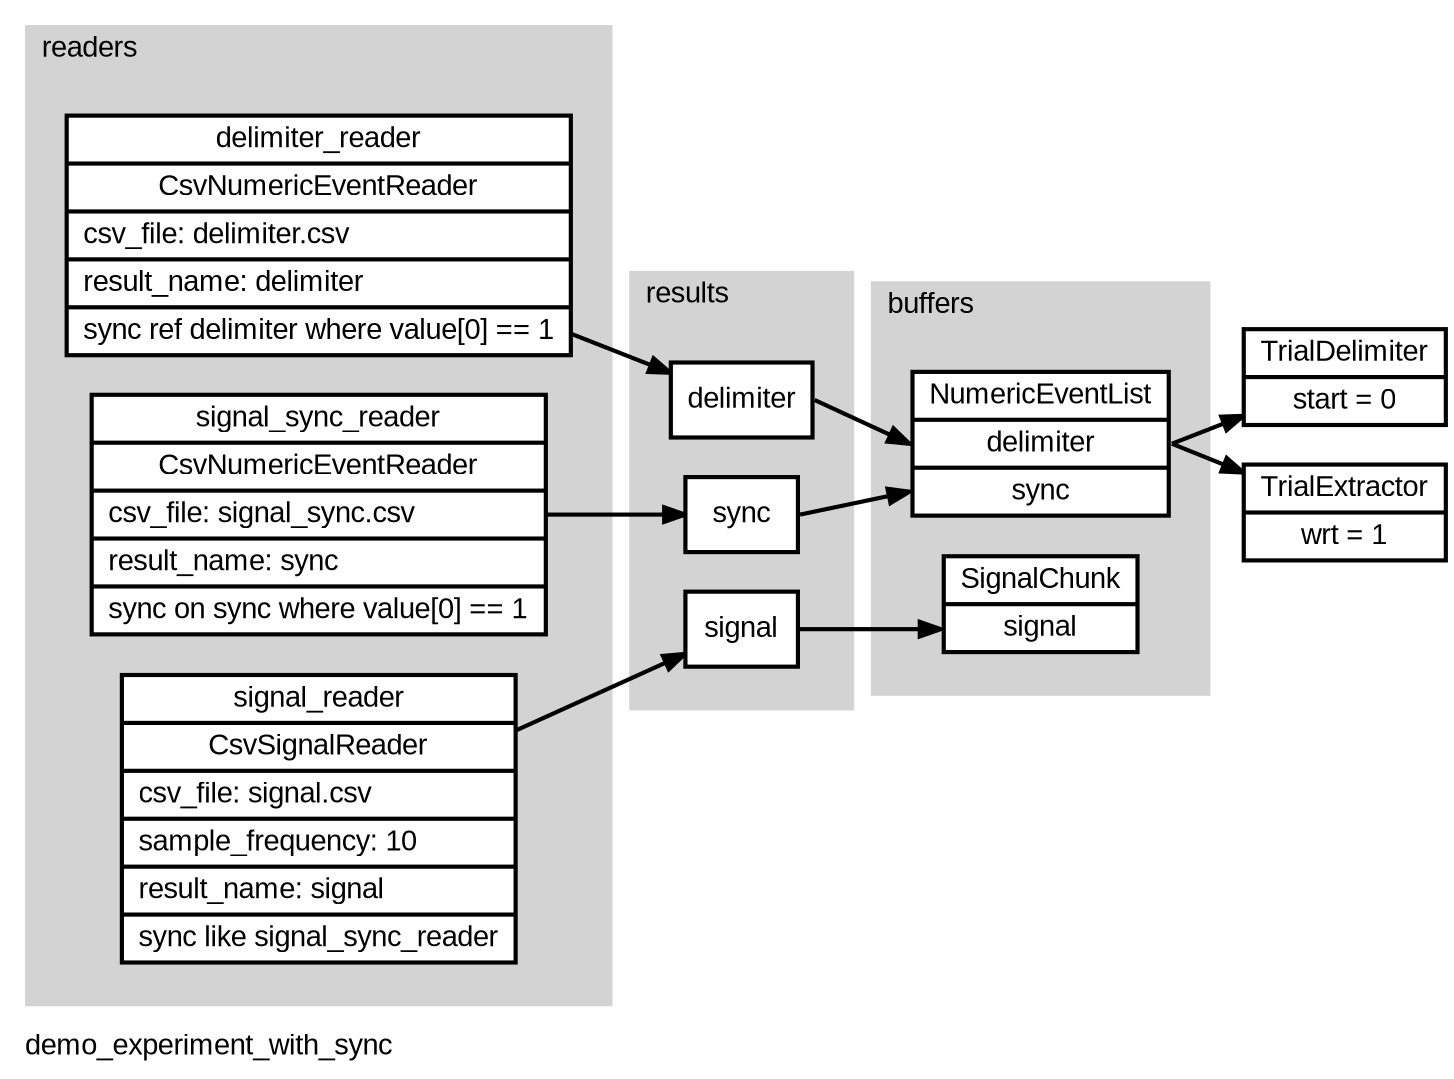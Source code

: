 digraph demo_experiment_with_sync {
	graph [fontname=Arial label=demo_experiment_with_sync labeljust=l outputorder=edgesfirst overlap=scale rankdir=LR splines=false]
	node [fillcolor=white fontname=Arial penwidth=2.0 shape=record style=filled]
	edge [fontname=Arial penwidth=2.0]
	subgraph cluster_buffers {
		graph [bgcolor=lightgray color=transparent fontname=Arial label=buffers margin=20 rank=same]
		numeric_event_list [label="NumericEventList|<delimiter>delimiter|<sync>sync"]
		signal_chunk [label="SignalChunk|<signal>signal"]
	}
	trial_delimiter [label="TrialDelimiter|start = 0"]
	numeric_event_list:delimiter:e -> trial_delimiter
	trial_extractor [label="TrialExtractor|wrt = 1"]
	numeric_event_list:delimiter:e -> trial_extractor
	subgraph cluster_enhancers {
		graph [bgcolor=lightgray color=transparent fontname=Arial label=enhancers margin=20 rank=same]
	}
	subgraph cluster_collecters {
		graph [bgcolor=lightgray color=transparent fontname=Arial label=collecters margin=20 rank=same]
	}
	subgraph cluster_readers {
		graph [bgcolor=lightgray color=transparent fontname=Arial label=readers margin=20 rank=same]
		delimiter_reader [label="delimiter_reader|CsvNumericEventReader|csv_file: delimiter.csv\l|result_name: delimiter\l| sync ref delimiter where value[0] == 1\l"]
		signal_reader [label="signal_reader|CsvSignalReader|csv_file: signal.csv\l|sample_frequency: 10\l|result_name: signal\l| sync like signal_sync_reader\l"]
		signal_sync_reader [label="signal_sync_reader|CsvNumericEventReader|csv_file: signal_sync.csv\l|result_name: sync\l| sync on sync where value[0] == 1\l"]
	}
	delimiter_reader -> delimiter_reader_results
	signal_reader -> signal_reader_results
	signal_sync_reader -> signal_sync_reader_results
	subgraph cluster_results {
		graph [bgcolor=lightgray color=transparent fontname=Arial label=results margin=20 rank=same]
		delimiter_reader_results [label="<delimiter>delimiter"]
		signal_reader_results [label="<signal>signal"]
		signal_sync_reader_results [label="<sync>sync"]
	}
	delimiter_reader_results:delimiter:e -> numeric_event_list:delimiter:w
	signal_reader_results:signal:e -> signal_chunk:signal:w
	signal_sync_reader_results:sync:e -> numeric_event_list:sync:w
}
